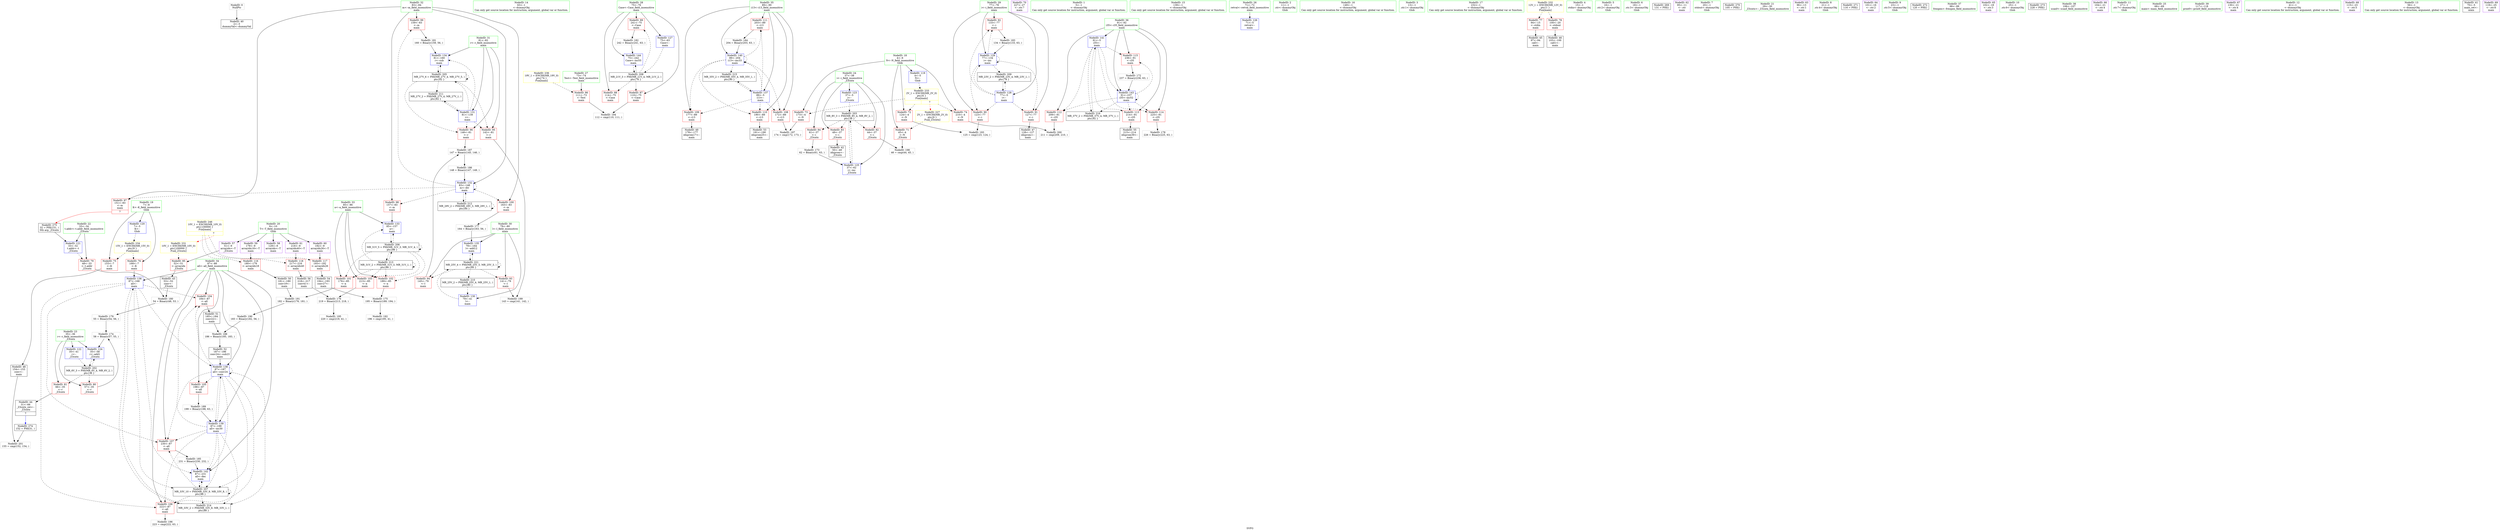 digraph "SVFG" {
	label="SVFG";

	Node0x561c11c6a860 [shape=record,color=grey,label="{NodeID: 0\nNullPtr}"];
	Node0x561c11c6a860 -> Node0x561c11c8b0f0[style=solid];
	Node0x561c11c94bf0 [shape=record,color=grey,label="{NodeID: 180\n54 = Binary(48, 53, )\n}"];
	Node0x561c11c94bf0 -> Node0x561c11c94a70[style=solid];
	Node0x561c11c8b870 [shape=record,color=red,label="{NodeID: 97\n151\<--83\n\<--m\nmain\n|{<s0>7}}"];
	Node0x561c11c8b870:s0 -> Node0x561c11cb57f0[style=solid,color=red];
	Node0x561c11c7d960 [shape=record,color=green,label="{NodeID: 14\n63\<--1\n\<--dummyObj\nCan only get source location for instruction, argument, global var or function.}"];
	Node0x561c11c8f280 [shape=record,color=grey,label="{NodeID: 194\n112 = cmp(110, 111, )\n}"];
	Node0x561c11c8c3d0 [shape=record,color=red,label="{NodeID: 111\n203\<--89\n\<--i13\nmain\n}"];
	Node0x561c11c8c3d0 -> Node0x561c11c951f0[style=solid];
	Node0x561c11c8a6d0 [shape=record,color=green,label="{NodeID: 28\n75\<--76\nCase\<--Case_field_insensitive\nmain\n}"];
	Node0x561c11c8a6d0 -> Node0x561c11c8e770[style=solid];
	Node0x561c11c8a6d0 -> Node0x561c11c8e840[style=solid];
	Node0x561c11c8a6d0 -> Node0x561c11c8e910[style=solid];
	Node0x561c11c8a6d0 -> Node0x561c11c91870[style=solid];
	Node0x561c11c8a6d0 -> Node0x561c11c92640[style=solid];
	Node0x561c11ca0370 [shape=record,color=black,label="{NodeID: 208\nMR_21V_3 = PHI(MR_21V_4, MR_21V_2, )\npts\{76 \}\n}"];
	Node0x561c11ca0370 -> Node0x561c11c8e770[style=dashed];
	Node0x561c11ca0370 -> Node0x561c11c8e840[style=dashed];
	Node0x561c11ca0370 -> Node0x561c11c8e910[style=dashed];
	Node0x561c11ca0370 -> Node0x561c11c92640[style=dashed];
	Node0x561c11c916d0 [shape=record,color=blue,label="{NodeID: 125\n37\<--62\ni\<--inc\n_Z3cntx\n}"];
	Node0x561c11c916d0 -> Node0x561c11c9ea70[style=dashed];
	Node0x561c11c8b2c0 [shape=record,color=black,label="{NodeID: 42\n50\<--49\nidxprom\<--\n_Z3cntx\n}"];
	Node0x561c11c92230 [shape=record,color=blue,label="{NodeID: 139\n87\<--199\nall\<--inc30\nmain\n}"];
	Node0x561c11c92230 -> Node0x561c11c8be20[style=dashed];
	Node0x561c11c92230 -> Node0x561c11c8bfc0[style=dashed];
	Node0x561c11c92230 -> Node0x561c11c8c090[style=dashed];
	Node0x561c11c92230 -> Node0x561c11c92160[style=dashed];
	Node0x561c11c92230 -> Node0x561c11c924a0[style=dashed];
	Node0x561c11c92230 -> Node0x561c11c9fe70[style=dashed];
	Node0x561c11c92230 -> Node0x561c11ca2170[style=dashed];
	Node0x561c11c8ce40 [shape=record,color=black,label="{NodeID: 56\n218\<--217\nconv41\<--\nmain\n}"];
	Node0x561c11c8ce40 -> Node0x561c11c945f0[style=solid];
	Node0x561c11ca78c0 [shape=record,color=yellow,style=double,label="{NodeID: 236\n19V_1 = ENCHI(MR_19V_0)\npts\{74 \}\nFun[main]}"];
	Node0x561c11ca78c0 -> Node0x561c11c8e6a0[style=dashed];
	Node0x561c11c8d9a0 [shape=record,color=purple,label="{NodeID: 70\n227\<--27\n\<--.str.7\nmain\n}"];
	Node0x561c11c8e500 [shape=record,color=red,label="{NodeID: 84\n61\<--37\n\<--i\n_Z3cntx\n}"];
	Node0x561c11c8e500 -> Node0x561c11c94170[style=solid];
	Node0x561c11c6a9b0 [shape=record,color=green,label="{NodeID: 1\n5\<--1\n\<--dummyObj\nCan only get source location for instruction, argument, global var or function.}"];
	Node0x561c11c94d70 [shape=record,color=grey,label="{NodeID: 181\n160 = Binary(159, 56, )\n}"];
	Node0x561c11c94d70 -> Node0x561c11c91e20[style=solid];
	Node0x561c11c8b940 [shape=record,color=red,label="{NodeID: 98\n157\<--83\n\<--m\nmain\n}"];
	Node0x561c11c8b940 -> Node0x561c11c91d50[style=solid];
	Node0x561c11c7c610 [shape=record,color=green,label="{NodeID: 15\n139\<--1\n\<--dummyObj\nCan only get source location for instruction, argument, global var or function.}"];
	Node0x561c11c8f400 [shape=record,color=grey,label="{NodeID: 195\n220 = cmp(219, 41, )\n}"];
	Node0x561c11c8c4a0 [shape=record,color=red,label="{NodeID: 112\n209\<--91\n\<--i35\nmain\n}"];
	Node0x561c11c8c4a0 -> Node0x561c11c8fb80[style=solid];
	Node0x561c11c8a7a0 [shape=record,color=green,label="{NodeID: 29\n77\<--78\ni\<--i_field_insensitive\nmain\n}"];
	Node0x561c11c8a7a0 -> Node0x561c11c8e9e0[style=solid];
	Node0x561c11c8a7a0 -> Node0x561c11c8eab0[style=solid];
	Node0x561c11c8a7a0 -> Node0x561c11c8eb80[style=solid];
	Node0x561c11c8a7a0 -> Node0x561c11c91940[style=solid];
	Node0x561c11c8a7a0 -> Node0x561c11c91a10[style=solid];
	Node0x561c11ca0870 [shape=record,color=black,label="{NodeID: 209\nMR_23V_2 = PHI(MR_23V_4, MR_23V_1, )\npts\{78 \}\n}"];
	Node0x561c11ca0870 -> Node0x561c11c91940[style=dashed];
	Node0x561c11c917a0 [shape=record,color=blue,label="{NodeID: 126\n71\<--5\nretval\<--\nmain\n}"];
	Node0x561c11c8b390 [shape=record,color=black,label="{NodeID: 43\n53\<--52\nconv\<--\n_Z3cntx\n}"];
	Node0x561c11c8b390 -> Node0x561c11c94bf0[style=solid];
	Node0x561c11c92300 [shape=record,color=blue,label="{NodeID: 140\n89\<--204\ni13\<--inc33\nmain\n}"];
	Node0x561c11c92300 -> Node0x561c11c8c160[style=dashed];
	Node0x561c11c92300 -> Node0x561c11c8c230[style=dashed];
	Node0x561c11c92300 -> Node0x561c11c8c300[style=dashed];
	Node0x561c11c92300 -> Node0x561c11c8c3d0[style=dashed];
	Node0x561c11c92300 -> Node0x561c11c92300[style=dashed];
	Node0x561c11c92300 -> Node0x561c11ca2670[style=dashed];
	Node0x561c11c8cf10 [shape=record,color=purple,label="{NodeID: 57\n51\<--9\narrayidx\<--T\n_Z3cntx\n}"];
	Node0x561c11c8cf10 -> Node0x561c11c8e5d0[style=solid];
	Node0x561c11c8da70 [shape=record,color=red,label="{NodeID: 71\n45\<--4\n\<--N\n_Z3cntx\n}"];
	Node0x561c11c8da70 -> Node0x561c11c8f880[style=solid];
	Node0x561c11c8e5d0 [shape=record,color=red,label="{NodeID: 85\n52\<--51\n\<--arrayidx\n_Z3cntx\n}"];
	Node0x561c11c8e5d0 -> Node0x561c11c8b390[style=solid];
	Node0x561c11c7dff0 [shape=record,color=green,label="{NodeID: 2\n11\<--1\n.str\<--dummyObj\nGlob }"];
	Node0x561c11c94ef0 [shape=record,color=grey,label="{NodeID: 182\n242 = Binary(241, 63, )\n}"];
	Node0x561c11c94ef0 -> Node0x561c11c92640[style=solid];
	Node0x561c11c8ba10 [shape=record,color=red,label="{NodeID: 99\n159\<--83\n\<--m\nmain\n}"];
	Node0x561c11c8ba10 -> Node0x561c11c94d70[style=solid];
	Node0x561c11c7c6e0 [shape=record,color=green,label="{NodeID: 16\n149\<--1\n\<--dummyObj\nCan only get source location for instruction, argument, global var or function.}"];
	Node0x561c11c8f580 [shape=record,color=grey,label="{NodeID: 196\n223 = cmp(222, 63, )\n}"];
	Node0x561c11c8c570 [shape=record,color=red,label="{NodeID: 113\n214\<--91\n\<--i35\nmain\n}"];
	Node0x561c11c8c570 -> Node0x561c11c8cd70[style=solid];
	Node0x561c11c8a870 [shape=record,color=green,label="{NodeID: 30\n79\<--80\nl\<--l_field_insensitive\nmain\n}"];
	Node0x561c11c8a870 -> Node0x561c11c8ec50[style=solid];
	Node0x561c11c8a870 -> Node0x561c11c8ed20[style=solid];
	Node0x561c11c8a870 -> Node0x561c11c91ae0[style=solid];
	Node0x561c11c8a870 -> Node0x561c11c91ef0[style=solid];
	Node0x561c11ca0d70 [shape=record,color=black,label="{NodeID: 210\nMR_25V_2 = PHI(MR_25V_4, MR_25V_1, )\npts\{80 \}\n}"];
	Node0x561c11ca0d70 -> Node0x561c11c91ae0[style=dashed];
	Node0x561c11c91870 [shape=record,color=blue,label="{NodeID: 127\n75\<--63\nCase\<--\nmain\n}"];
	Node0x561c11c91870 -> Node0x561c11ca0370[style=dashed];
	Node0x561c11c8b460 [shape=record,color=black,label="{NodeID: 44\n31\<--66\n_Z3cntx_ret\<--\n_Z3cntx\n|{<s0>7}}"];
	Node0x561c11c8b460:s0 -> Node0x561c11cb5600[style=solid,color=blue];
	Node0x561c11c923d0 [shape=record,color=blue,label="{NodeID: 141\n91\<--5\ni35\<--\nmain\n}"];
	Node0x561c11c923d0 -> Node0x561c11c8c4a0[style=dashed];
	Node0x561c11c923d0 -> Node0x561c11c8c570[style=dashed];
	Node0x561c11c923d0 -> Node0x561c11c8c640[style=dashed];
	Node0x561c11c923d0 -> Node0x561c11c8c710[style=dashed];
	Node0x561c11c923d0 -> Node0x561c11c92570[style=dashed];
	Node0x561c11c923d0 -> Node0x561c11ca2b70[style=dashed];
	Node0x561c11c8cfe0 [shape=record,color=purple,label="{NodeID: 58\n129\<--9\narrayidx\<--T\nmain\n}"];
	Node0x561c11c8db40 [shape=record,color=red,label="{NodeID: 72\n124\<--4\n\<--N\nmain\n}"];
	Node0x561c11c8db40 -> Node0x561c11c8f100[style=solid];
	Node0x561c11c8e6a0 [shape=record,color=red,label="{NodeID: 86\n111\<--73\n\<--Test\nmain\n}"];
	Node0x561c11c8e6a0 -> Node0x561c11c8f280[style=solid];
	Node0x561c11c7ede0 [shape=record,color=green,label="{NodeID: 3\n13\<--1\n.str.1\<--dummyObj\nGlob }"];
	Node0x561c11c95070 [shape=record,color=grey,label="{NodeID: 183\n134 = Binary(133, 63, )\n}"];
	Node0x561c11c95070 -> Node0x561c11c91a10[style=solid];
	Node0x561c11c8bae0 [shape=record,color=red,label="{NodeID: 100\n163\<--83\n\<--m\nmain\n}"];
	Node0x561c11c8bae0 -> Node0x561c11c94770[style=solid];
	Node0x561c11c7c7e0 [shape=record,color=green,label="{NodeID: 17\n232\<--1\n\<--dummyObj\nCan only get source location for instruction, argument, global var or function.}"];
	Node0x561c11c8f700 [shape=record,color=grey,label="{NodeID: 197\n174 = cmp(172, 173, )\n}"];
	Node0x561c11c8c640 [shape=record,color=red,label="{NodeID: 114\n225\<--91\n\<--i35\nmain\n}"];
	Node0x561c11c8c640 -> Node0x561c11c948f0[style=solid];
	Node0x561c11c8a940 [shape=record,color=green,label="{NodeID: 31\n81\<--82\nr\<--r_field_insensitive\nmain\n}"];
	Node0x561c11c8a940 -> Node0x561c11c8edf0[style=solid];
	Node0x561c11c8a940 -> Node0x561c11c8b7a0[style=solid];
	Node0x561c11c8a940 -> Node0x561c11c91bb0[style=solid];
	Node0x561c11c8a940 -> Node0x561c11c91e20[style=solid];
	Node0x561c11ca1270 [shape=record,color=black,label="{NodeID: 211\nMR_27V_2 = PHI(MR_27V_4, MR_27V_1, )\npts\{82 \}\n}"];
	Node0x561c11ca1270 -> Node0x561c11c91bb0[style=dashed];
	Node0x561c11c91940 [shape=record,color=blue,label="{NodeID: 128\n77\<--5\ni\<--\nmain\n}"];
	Node0x561c11c91940 -> Node0x561c11c8e9e0[style=dashed];
	Node0x561c11c91940 -> Node0x561c11c8eab0[style=dashed];
	Node0x561c11c91940 -> Node0x561c11c8eb80[style=dashed];
	Node0x561c11c91940 -> Node0x561c11c91a10[style=dashed];
	Node0x561c11c91940 -> Node0x561c11ca0870[style=dashed];
	Node0x561c11c8b530 [shape=record,color=black,label="{NodeID: 45\n97\<--94\ncall\<--\nmain\n}"];
	Node0x561c11c924a0 [shape=record,color=blue,label="{NodeID: 142\n87\<--231\nall\<--dec\nmain\n}"];
	Node0x561c11c924a0 -> Node0x561c11c9fe70[style=dashed];
	Node0x561c11c8d0b0 [shape=record,color=purple,label="{NodeID: 59\n179\<--9\narrayidx18\<--T\nmain\n}"];
	Node0x561c11c8d0b0 -> Node0x561c11c90f20[style=solid];
	Node0x561c11c8dc10 [shape=record,color=red,label="{NodeID: 73\n173\<--4\n\<--N\nmain\n}"];
	Node0x561c11c8dc10 -> Node0x561c11c8f700[style=solid];
	Node0x561c11c8e770 [shape=record,color=red,label="{NodeID: 87\n110\<--75\n\<--Case\nmain\n}"];
	Node0x561c11c8e770 -> Node0x561c11c8f280[style=solid];
	Node0x561c11c89db0 [shape=record,color=green,label="{NodeID: 4\n15\<--1\nstdin\<--dummyObj\nGlob }"];
	Node0x561c11c951f0 [shape=record,color=grey,label="{NodeID: 184\n204 = Binary(203, 63, )\n}"];
	Node0x561c11c951f0 -> Node0x561c11c92300[style=solid];
	Node0x561c11c8bbb0 [shape=record,color=red,label="{NodeID: 101\n176\<--85\n\<--a\nmain\n}"];
	Node0x561c11c8bbb0 -> Node0x561c11c95c70[style=solid];
	Node0x561c11c7e0e0 [shape=record,color=green,label="{NodeID: 18\n4\<--6\nN\<--N_field_insensitive\nGlob }"];
	Node0x561c11c7e0e0 -> Node0x561c11c8da70[style=solid];
	Node0x561c11c7e0e0 -> Node0x561c11c8db40[style=solid];
	Node0x561c11c7e0e0 -> Node0x561c11c8dc10[style=solid];
	Node0x561c11c7e0e0 -> Node0x561c11c8dce0[style=solid];
	Node0x561c11c7e0e0 -> Node0x561c11c91190[style=solid];
	Node0x561c11c8f880 [shape=record,color=grey,label="{NodeID: 198\n46 = cmp(44, 45, )\n}"];
	Node0x561c11c8c710 [shape=record,color=red,label="{NodeID: 115\n236\<--91\n\<--i35\nmain\n}"];
	Node0x561c11c8c710 -> Node0x561c11c93ff0[style=solid];
	Node0x561c11c8aa10 [shape=record,color=green,label="{NodeID: 32\n83\<--84\nm\<--m_field_insensitive\nmain\n}"];
	Node0x561c11c8aa10 -> Node0x561c11c8b870[style=solid];
	Node0x561c11c8aa10 -> Node0x561c11c8b940[style=solid];
	Node0x561c11c8aa10 -> Node0x561c11c8ba10[style=solid];
	Node0x561c11c8aa10 -> Node0x561c11c8bae0[style=solid];
	Node0x561c11c8aa10 -> Node0x561c11c91c80[style=solid];
	Node0x561c11ca1770 [shape=record,color=black,label="{NodeID: 212\nMR_29V_2 = PHI(MR_29V_3, MR_29V_1, )\npts\{84 \}\n}"];
	Node0x561c11ca1770 -> Node0x561c11c91c80[style=dashed];
	Node0x561c11ca1770 -> Node0x561c11ca1770[style=dashed];
	Node0x561c11c91a10 [shape=record,color=blue,label="{NodeID: 129\n77\<--134\ni\<--inc\nmain\n}"];
	Node0x561c11c91a10 -> Node0x561c11c8e9e0[style=dashed];
	Node0x561c11c91a10 -> Node0x561c11c8eab0[style=dashed];
	Node0x561c11c91a10 -> Node0x561c11c8eb80[style=dashed];
	Node0x561c11c91a10 -> Node0x561c11c91a10[style=dashed];
	Node0x561c11c91a10 -> Node0x561c11ca0870[style=dashed];
	Node0x561c11c8b600 [shape=record,color=black,label="{NodeID: 46\n103\<--100\ncall1\<--\nmain\n}"];
	Node0x561c11c92570 [shape=record,color=blue,label="{NodeID: 143\n91\<--237\ni35\<--inc52\nmain\n}"];
	Node0x561c11c92570 -> Node0x561c11c8c4a0[style=dashed];
	Node0x561c11c92570 -> Node0x561c11c8c570[style=dashed];
	Node0x561c11c92570 -> Node0x561c11c8c640[style=dashed];
	Node0x561c11c92570 -> Node0x561c11c8c710[style=dashed];
	Node0x561c11c92570 -> Node0x561c11c92570[style=dashed];
	Node0x561c11c92570 -> Node0x561c11ca2b70[style=dashed];
	Node0x561c11c8d180 [shape=record,color=purple,label="{NodeID: 60\n192\<--9\narrayidx26\<--T\nmain\n}"];
	Node0x561c11c8d180 -> Node0x561c11c90ff0[style=solid];
	Node0x561c11c8dce0 [shape=record,color=red,label="{NodeID: 74\n210\<--4\n\<--N\nmain\n}"];
	Node0x561c11c8dce0 -> Node0x561c11c8fb80[style=solid];
	Node0x561c11c8e840 [shape=record,color=red,label="{NodeID: 88\n114\<--75\n\<--Case\nmain\n}"];
	Node0x561c11c89e40 [shape=record,color=green,label="{NodeID: 5\n16\<--1\n.str.2\<--dummyObj\nGlob }"];
	Node0x561c11c95370 [shape=record,color=grey,label="{NodeID: 185\n231 = Binary(230, 232, )\n}"];
	Node0x561c11c95370 -> Node0x561c11c924a0[style=solid];
	Node0x561c11c8bc80 [shape=record,color=red,label="{NodeID: 102\n189\<--85\n\<--a\nmain\n}"];
	Node0x561c11c8bc80 -> Node0x561c11c94470[style=solid];
	Node0x561c11c7e1b0 [shape=record,color=green,label="{NodeID: 19\n7\<--8\nK\<--K_field_insensitive\nGlob }"];
	Node0x561c11c7e1b0 -> Node0x561c11c8ddb0[style=solid];
	Node0x561c11c7e1b0 -> Node0x561c11c8de80[style=solid];
	Node0x561c11c7e1b0 -> Node0x561c11c91290[style=solid];
	Node0x561c11c8fa00 [shape=record,color=grey,label="{NodeID: 199\n143 = cmp(141, 142, )\n}"];
	Node0x561c11c90f20 [shape=record,color=red,label="{NodeID: 116\n180\<--179\n\<--arrayidx18\nmain\n}"];
	Node0x561c11c90f20 -> Node0x561c11c8c960[style=solid];
	Node0x561c11c8aae0 [shape=record,color=green,label="{NodeID: 33\n85\<--86\na\<--a_field_insensitive\nmain\n}"];
	Node0x561c11c8aae0 -> Node0x561c11c8bbb0[style=solid];
	Node0x561c11c8aae0 -> Node0x561c11c8bc80[style=solid];
	Node0x561c11c8aae0 -> Node0x561c11c8bd50[style=solid];
	Node0x561c11c8aae0 -> Node0x561c11c91d50[style=solid];
	Node0x561c11ca1c70 [shape=record,color=black,label="{NodeID: 213\nMR_31V_2 = PHI(MR_31V_3, MR_31V_1, )\npts\{86 \}\n}"];
	Node0x561c11ca1c70 -> Node0x561c11c8bbb0[style=dashed];
	Node0x561c11ca1c70 -> Node0x561c11c8bc80[style=dashed];
	Node0x561c11ca1c70 -> Node0x561c11c8bd50[style=dashed];
	Node0x561c11ca1c70 -> Node0x561c11c91d50[style=dashed];
	Node0x561c11ca1c70 -> Node0x561c11c9f970[style=dashed];
	Node0x561c11ca1c70 -> Node0x561c11ca1c70[style=dashed];
	Node0x561c11c91ae0 [shape=record,color=blue,label="{NodeID: 130\n79\<--41\nl\<--\nmain\n}"];
	Node0x561c11c91ae0 -> Node0x561c11ca4470[style=dashed];
	Node0x561c11c8b6d0 [shape=record,color=black,label="{NodeID: 47\n128\<--127\nidxprom\<--\nmain\n}"];
	Node0x561c11ca6670 [shape=record,color=yellow,style=double,label="{NodeID: 227\n2V_1 = ENCHI(MR_2V_0)\npts\{6 \}\nFun[_Z3cntx]}"];
	Node0x561c11ca6670 -> Node0x561c11c8da70[style=dashed];
	Node0x561c11c92640 [shape=record,color=blue,label="{NodeID: 144\n75\<--242\nCase\<--inc55\nmain\n}"];
	Node0x561c11c92640 -> Node0x561c11ca0370[style=dashed];
	Node0x561c11c8d250 [shape=record,color=purple,label="{NodeID: 61\n216\<--9\narrayidx40\<--T\nmain\n}"];
	Node0x561c11c8d250 -> Node0x561c11c910c0[style=solid];
	Node0x561c11c8ddb0 [shape=record,color=red,label="{NodeID: 75\n153\<--7\n\<--K\nmain\n}"];
	Node0x561c11c8ddb0 -> Node0x561c11c8c7c0[style=solid];
	Node0x561c11c93ff0 [shape=record,color=grey,label="{NodeID: 172\n237 = Binary(236, 63, )\n}"];
	Node0x561c11c93ff0 -> Node0x561c11c92570[style=solid];
	Node0x561c11c8e910 [shape=record,color=red,label="{NodeID: 89\n241\<--75\n\<--Case\nmain\n}"];
	Node0x561c11c8e910 -> Node0x561c11c94ef0[style=solid];
	Node0x561c11c6a660 [shape=record,color=green,label="{NodeID: 6\n18\<--1\n.str.3\<--dummyObj\nGlob }"];
	Node0x561c11a4a1b0 [shape=record,color=black,label="{NodeID: 269\n131 = PHI()\n}"];
	Node0x561c11c954f0 [shape=record,color=grey,label="{NodeID: 186\n148 = Binary(147, 149, )\n}"];
	Node0x561c11c954f0 -> Node0x561c11c91c80[style=solid];
	Node0x561c11c8bd50 [shape=record,color=red,label="{NodeID: 103\n213\<--85\n\<--a\nmain\n}"];
	Node0x561c11c8bd50 -> Node0x561c11c945f0[style=solid];
	Node0x561c11c7e2b0 [shape=record,color=green,label="{NodeID: 20\n9\<--10\nT\<--T_field_insensitive\nGlob }"];
	Node0x561c11c7e2b0 -> Node0x561c11c8cf10[style=solid];
	Node0x561c11c7e2b0 -> Node0x561c11c8cfe0[style=solid];
	Node0x561c11c7e2b0 -> Node0x561c11c8d0b0[style=solid];
	Node0x561c11c7e2b0 -> Node0x561c11c8d180[style=solid];
	Node0x561c11c7e2b0 -> Node0x561c11c8d250[style=solid];
	Node0x561c11c8fb80 [shape=record,color=grey,label="{NodeID: 200\n211 = cmp(209, 210, )\n}"];
	Node0x561c11c90ff0 [shape=record,color=red,label="{NodeID: 117\n193\<--192\n\<--arrayidx26\nmain\n}"];
	Node0x561c11c90ff0 -> Node0x561c11c8cca0[style=solid];
	Node0x561c11c8abb0 [shape=record,color=green,label="{NodeID: 34\n87\<--88\nall\<--all_field_insensitive\nmain\n}"];
	Node0x561c11c8abb0 -> Node0x561c11c8be20[style=solid];
	Node0x561c11c8abb0 -> Node0x561c11c8bef0[style=solid];
	Node0x561c11c8abb0 -> Node0x561c11c8bfc0[style=solid];
	Node0x561c11c8abb0 -> Node0x561c11c8c090[style=solid];
	Node0x561c11c8abb0 -> Node0x561c11c91fc0[style=solid];
	Node0x561c11c8abb0 -> Node0x561c11c92160[style=solid];
	Node0x561c11c8abb0 -> Node0x561c11c92230[style=solid];
	Node0x561c11c8abb0 -> Node0x561c11c924a0[style=solid];
	Node0x561c11ca2170 [shape=record,color=black,label="{NodeID: 214\nMR_33V_2 = PHI(MR_33V_8, MR_33V_1, )\npts\{88 \}\n}"];
	Node0x561c11ca2170 -> Node0x561c11c91fc0[style=dashed];
	Node0x561c11c91bb0 [shape=record,color=blue,label="{NodeID: 131\n81\<--139\nr\<--\nmain\n}"];
	Node0x561c11c91bb0 -> Node0x561c11c8edf0[style=dashed];
	Node0x561c11c91bb0 -> Node0x561c11c8b7a0[style=dashed];
	Node0x561c11c91bb0 -> Node0x561c11c91e20[style=dashed];
	Node0x561c11c91bb0 -> Node0x561c11c9f470[style=dashed];
	Node0x561c11c91bb0 -> Node0x561c11ca1270[style=dashed];
	Node0x561c11c8c7c0 [shape=record,color=black,label="{NodeID: 48\n154\<--153\nconv\<--\nmain\n}"];
	Node0x561c11c8c7c0 -> Node0x561c11c8fd00[style=solid];
	Node0x561c11c8d320 [shape=record,color=purple,label="{NodeID: 62\n95\<--11\n\<--.str\nmain\n}"];
	Node0x561c11c8de80 [shape=record,color=red,label="{NodeID: 76\n168\<--7\n\<--K\nmain\n}"];
	Node0x561c11c8de80 -> Node0x561c11c91fc0[style=solid];
	Node0x561c11c94170 [shape=record,color=grey,label="{NodeID: 173\n62 = Binary(61, 63, )\n}"];
	Node0x561c11c94170 -> Node0x561c11c916d0[style=solid];
	Node0x561c11c8e9e0 [shape=record,color=red,label="{NodeID: 90\n123\<--77\n\<--i\nmain\n}"];
	Node0x561c11c8e9e0 -> Node0x561c11c8f100[style=solid];
	Node0x561c11c6a6f0 [shape=record,color=green,label="{NodeID: 7\n20\<--1\nstdout\<--dummyObj\nGlob }"];
	Node0x561c11cb5200 [shape=record,color=black,label="{NodeID: 270\n105 = PHI()\n}"];
	Node0x561c11c95670 [shape=record,color=grey,label="{NodeID: 187\n147 = Binary(145, 146, )\n}"];
	Node0x561c11c95670 -> Node0x561c11c954f0[style=solid];
	Node0x561c11c8be20 [shape=record,color=red,label="{NodeID: 104\n184\<--87\n\<--all\nmain\n}"];
	Node0x561c11c8be20 -> Node0x561c11c8ca30[style=solid];
	Node0x561c11c7e3b0 [shape=record,color=green,label="{NodeID: 21\n29\<--30\n_Z3cntx\<--_Z3cntx_field_insensitive\n}"];
	Node0x561c11c8fd00 [shape=record,color=grey,label="{NodeID: 201\n155 = cmp(152, 154, )\n}"];
	Node0x561c11c910c0 [shape=record,color=red,label="{NodeID: 118\n217\<--216\n\<--arrayidx40\nmain\n}"];
	Node0x561c11c910c0 -> Node0x561c11c8ce40[style=solid];
	Node0x561c11c8ac80 [shape=record,color=green,label="{NodeID: 35\n89\<--90\ni13\<--i13_field_insensitive\nmain\n}"];
	Node0x561c11c8ac80 -> Node0x561c11c8c160[style=solid];
	Node0x561c11c8ac80 -> Node0x561c11c8c230[style=solid];
	Node0x561c11c8ac80 -> Node0x561c11c8c300[style=solid];
	Node0x561c11c8ac80 -> Node0x561c11c8c3d0[style=solid];
	Node0x561c11c8ac80 -> Node0x561c11c92090[style=solid];
	Node0x561c11c8ac80 -> Node0x561c11c92300[style=solid];
	Node0x561c11ca2670 [shape=record,color=black,label="{NodeID: 215\nMR_35V_2 = PHI(MR_35V_4, MR_35V_1, )\npts\{90 \}\n}"];
	Node0x561c11ca2670 -> Node0x561c11c92090[style=dashed];
	Node0x561c11c91c80 [shape=record,color=blue,label="{NodeID: 132\n83\<--148\nm\<--div\nmain\n}"];
	Node0x561c11c91c80 -> Node0x561c11c8b870[style=dashed];
	Node0x561c11c91c80 -> Node0x561c11c8b940[style=dashed];
	Node0x561c11c91c80 -> Node0x561c11c8ba10[style=dashed];
	Node0x561c11c91c80 -> Node0x561c11c8bae0[style=dashed];
	Node0x561c11c91c80 -> Node0x561c11c91c80[style=dashed];
	Node0x561c11c91c80 -> Node0x561c11ca1770[style=dashed];
	Node0x561c11c8c890 [shape=record,color=black,label="{NodeID: 49\n178\<--177\nidxprom17\<--\nmain\n}"];
	Node0x561c11c8d3f0 [shape=record,color=purple,label="{NodeID: 63\n96\<--13\n\<--.str.1\nmain\n}"];
	Node0x561c11c8df50 [shape=record,color=red,label="{NodeID: 77\n94\<--15\n\<--stdin\nmain\n}"];
	Node0x561c11c8df50 -> Node0x561c11c8b530[style=solid];
	Node0x561c11c942f0 [shape=record,color=grey,label="{NodeID: 174\n58 = Binary(57, 55, )\n}"];
	Node0x561c11c942f0 -> Node0x561c11c91600[style=solid];
	Node0x561c11c8eab0 [shape=record,color=red,label="{NodeID: 91\n127\<--77\n\<--i\nmain\n}"];
	Node0x561c11c8eab0 -> Node0x561c11c8b6d0[style=solid];
	Node0x561c11c6a780 [shape=record,color=green,label="{NodeID: 8\n21\<--1\n.str.4\<--dummyObj\nGlob }"];
	Node0x561c11cb5300 [shape=record,color=black,label="{NodeID: 271\n116 = PHI()\n}"];
	Node0x561c11c957f0 [shape=record,color=grey,label="{NodeID: 188\n186 = Binary(185, 183, )\n}"];
	Node0x561c11c957f0 -> Node0x561c11c8cb00[style=solid];
	Node0x561c11c8bef0 [shape=record,color=red,label="{NodeID: 105\n198\<--87\n\<--all\nmain\n}"];
	Node0x561c11c8bef0 -> Node0x561c11c95970[style=solid];
	Node0x561c11c7e4b0 [shape=record,color=green,label="{NodeID: 22\n33\<--34\nt.addr\<--t.addr_field_insensitive\n_Z3cntx\n}"];
	Node0x561c11c7e4b0 -> Node0x561c11c8e0f0[style=solid];
	Node0x561c11c7e4b0 -> Node0x561c11c91390[style=solid];
	Node0x561c11c9e570 [shape=record,color=black,label="{NodeID: 202\nMR_6V_3 = PHI(MR_6V_4, MR_6V_2, )\npts\{36 \}\n}"];
	Node0x561c11c9e570 -> Node0x561c11c8e1c0[style=dashed];
	Node0x561c11c9e570 -> Node0x561c11c8e290[style=dashed];
	Node0x561c11c9e570 -> Node0x561c11c91600[style=dashed];
	Node0x561c11c91190 [shape=record,color=blue,label="{NodeID: 119\n4\<--5\nN\<--\nGlob }"];
	Node0x561c11c91190 -> Node0x561c11ca7620[style=dashed];
	Node0x561c11c8ad50 [shape=record,color=green,label="{NodeID: 36\n91\<--92\ni35\<--i35_field_insensitive\nmain\n}"];
	Node0x561c11c8ad50 -> Node0x561c11c8c4a0[style=solid];
	Node0x561c11c8ad50 -> Node0x561c11c8c570[style=solid];
	Node0x561c11c8ad50 -> Node0x561c11c8c640[style=solid];
	Node0x561c11c8ad50 -> Node0x561c11c8c710[style=solid];
	Node0x561c11c8ad50 -> Node0x561c11c923d0[style=solid];
	Node0x561c11c8ad50 -> Node0x561c11c92570[style=solid];
	Node0x561c11ca2b70 [shape=record,color=black,label="{NodeID: 216\nMR_37V_2 = PHI(MR_37V_4, MR_37V_1, )\npts\{92 \}\n}"];
	Node0x561c11ca2b70 -> Node0x561c11c923d0[style=dashed];
	Node0x561c11c91d50 [shape=record,color=blue,label="{NodeID: 133\n85\<--157\na\<--\nmain\n}"];
	Node0x561c11c91d50 -> Node0x561c11c9f970[style=dashed];
	Node0x561c11c8c960 [shape=record,color=black,label="{NodeID: 50\n181\<--180\nconv19\<--\nmain\n}"];
	Node0x561c11c8c960 -> Node0x561c11c95c70[style=solid];
	Node0x561c11c8d4c0 [shape=record,color=purple,label="{NodeID: 64\n101\<--16\n\<--.str.2\nmain\n}"];
	Node0x561c11c8e020 [shape=record,color=red,label="{NodeID: 78\n100\<--20\n\<--stdout\nmain\n}"];
	Node0x561c11c8e020 -> Node0x561c11c8b600[style=solid];
	Node0x561c11c94470 [shape=record,color=grey,label="{NodeID: 175\n195 = Binary(189, 194, )\n}"];
	Node0x561c11c94470 -> Node0x561c11c8ef80[style=solid];
	Node0x561c11c8eb80 [shape=record,color=red,label="{NodeID: 92\n133\<--77\n\<--i\nmain\n}"];
	Node0x561c11c8eb80 -> Node0x561c11c95070[style=solid];
	Node0x561c11c8a0f0 [shape=record,color=green,label="{NodeID: 9\n23\<--1\n.str.5\<--dummyObj\nGlob }"];
	Node0x561c11cb5400 [shape=record,color=black,label="{NodeID: 272\n120 = PHI()\n}"];
	Node0x561c11c95970 [shape=record,color=grey,label="{NodeID: 189\n199 = Binary(198, 63, )\n}"];
	Node0x561c11c95970 -> Node0x561c11c92230[style=solid];
	Node0x561c11c8bfc0 [shape=record,color=red,label="{NodeID: 106\n222\<--87\n\<--all\nmain\n}"];
	Node0x561c11c8bfc0 -> Node0x561c11c8f580[style=solid];
	Node0x561c11c7e580 [shape=record,color=green,label="{NodeID: 23\n35\<--36\nr\<--r_field_insensitive\n_Z3cntx\n}"];
	Node0x561c11c7e580 -> Node0x561c11c8e1c0[style=solid];
	Node0x561c11c7e580 -> Node0x561c11c8e290[style=solid];
	Node0x561c11c7e580 -> Node0x561c11c91460[style=solid];
	Node0x561c11c7e580 -> Node0x561c11c91600[style=solid];
	Node0x561c11c9ea70 [shape=record,color=black,label="{NodeID: 203\nMR_8V_3 = PHI(MR_8V_4, MR_8V_2, )\npts\{38 \}\n}"];
	Node0x561c11c9ea70 -> Node0x561c11c8e360[style=dashed];
	Node0x561c11c9ea70 -> Node0x561c11c8e430[style=dashed];
	Node0x561c11c9ea70 -> Node0x561c11c8e500[style=dashed];
	Node0x561c11c9ea70 -> Node0x561c11c916d0[style=dashed];
	Node0x561c11c91290 [shape=record,color=blue,label="{NodeID: 120\n7\<--5\nK\<--\nGlob }"];
	Node0x561c11c91290 -> Node0x561c11ca7700[style=dashed];
	Node0x561c11c8ae20 [shape=record,color=green,label="{NodeID: 37\n98\<--99\nfreopen\<--freopen_field_insensitive\n}"];
	Node0x561c11c91e20 [shape=record,color=blue,label="{NodeID: 134\n81\<--160\nr\<--sub\nmain\n}"];
	Node0x561c11c91e20 -> Node0x561c11c9f470[style=dashed];
	Node0x561c11c8ca30 [shape=record,color=black,label="{NodeID: 51\n185\<--184\nconv22\<--\nmain\n}"];
	Node0x561c11c8ca30 -> Node0x561c11c957f0[style=solid];
	Node0x561c11ca7430 [shape=record,color=yellow,style=double,label="{NodeID: 231\n10V_1 = ENCHI(MR_10V_0)\npts\{100000 \}\nFun[_Z3cntx]}"];
	Node0x561c11ca7430 -> Node0x561c11c8e5d0[style=dashed];
	Node0x561c11c8d590 [shape=record,color=purple,label="{NodeID: 65\n102\<--18\n\<--.str.3\nmain\n}"];
	Node0x561c11c8e0f0 [shape=record,color=red,label="{NodeID: 79\n48\<--33\n\<--t.addr\n_Z3cntx\n}"];
	Node0x561c11c8e0f0 -> Node0x561c11c94bf0[style=solid];
	Node0x561c11c945f0 [shape=record,color=grey,label="{NodeID: 176\n219 = Binary(213, 218, )\n}"];
	Node0x561c11c945f0 -> Node0x561c11c8f400[style=solid];
	Node0x561c11c8ec50 [shape=record,color=red,label="{NodeID: 93\n141\<--79\n\<--l\nmain\n}"];
	Node0x561c11c8ec50 -> Node0x561c11c8fa00[style=solid];
	Node0x561c11c8a1c0 [shape=record,color=green,label="{NodeID: 10\n25\<--1\n.str.6\<--dummyObj\nGlob }"];
	Node0x561c11cb5500 [shape=record,color=black,label="{NodeID: 273\n228 = PHI()\n}"];
	Node0x561c11c95af0 [shape=record,color=grey,label="{NodeID: 190\n183 = Binary(182, 56, )\n}"];
	Node0x561c11c95af0 -> Node0x561c11c957f0[style=solid];
	Node0x561c11c8c090 [shape=record,color=red,label="{NodeID: 107\n230\<--87\n\<--all\nmain\n}"];
	Node0x561c11c8c090 -> Node0x561c11c95370[style=solid];
	Node0x561c11c7e650 [shape=record,color=green,label="{NodeID: 24\n37\<--38\ni\<--i_field_insensitive\n_Z3cntx\n}"];
	Node0x561c11c7e650 -> Node0x561c11c8e360[style=solid];
	Node0x561c11c7e650 -> Node0x561c11c8e430[style=solid];
	Node0x561c11c7e650 -> Node0x561c11c8e500[style=solid];
	Node0x561c11c7e650 -> Node0x561c11c91530[style=solid];
	Node0x561c11c7e650 -> Node0x561c11c916d0[style=solid];
	Node0x561c11c91390 [shape=record,color=blue,label="{NodeID: 121\n33\<--32\nt.addr\<--t\n_Z3cntx\n}"];
	Node0x561c11c91390 -> Node0x561c11c8e0f0[style=dashed];
	Node0x561c11c8aef0 [shape=record,color=green,label="{NodeID: 38\n106\<--107\nscanf\<--scanf_field_insensitive\n}"];
	Node0x561c11c91ef0 [shape=record,color=blue,label="{NodeID: 135\n79\<--164\nl\<--add12\nmain\n}"];
	Node0x561c11c91ef0 -> Node0x561c11ca4470[style=dashed];
	Node0x561c11c8cb00 [shape=record,color=black,label="{NodeID: 52\n187\<--186\nconv24\<--sub23\nmain\n}"];
	Node0x561c11c8cb00 -> Node0x561c11c92160[style=solid];
	Node0x561c11ca7510 [shape=record,color=yellow,style=double,label="{NodeID: 232\n12V_1 = ENCHI(MR_12V_0)\npts\{1 \}\nFun[main]}"];
	Node0x561c11ca7510 -> Node0x561c11c8df50[style=dashed];
	Node0x561c11ca7510 -> Node0x561c11c8e020[style=dashed];
	Node0x561c11c8d660 [shape=record,color=purple,label="{NodeID: 66\n104\<--21\n\<--.str.4\nmain\n}"];
	Node0x561c11ca8180 [shape=record,color=yellow,style=double,label="{NodeID: 246\n10V_1 = ENCHI(MR_10V_0)\npts\{100000 \}\nFun[main]|{|<s3>7}}"];
	Node0x561c11ca8180 -> Node0x561c11c90f20[style=dashed];
	Node0x561c11ca8180 -> Node0x561c11c90ff0[style=dashed];
	Node0x561c11ca8180 -> Node0x561c11c910c0[style=dashed];
	Node0x561c11ca8180:s3 -> Node0x561c11ca7430[style=dashed,color=red];
	Node0x561c11c8e1c0 [shape=record,color=red,label="{NodeID: 80\n57\<--35\n\<--r\n_Z3cntx\n}"];
	Node0x561c11c8e1c0 -> Node0x561c11c942f0[style=solid];
	Node0x561c11c94770 [shape=record,color=grey,label="{NodeID: 177\n164 = Binary(163, 56, )\n}"];
	Node0x561c11c94770 -> Node0x561c11c91ef0[style=solid];
	Node0x561c11c8ed20 [shape=record,color=red,label="{NodeID: 94\n145\<--79\n\<--l\nmain\n}"];
	Node0x561c11c8ed20 -> Node0x561c11c95670[style=solid];
	Node0x561c11c8a290 [shape=record,color=green,label="{NodeID: 11\n27\<--1\n.str.7\<--dummyObj\nGlob }"];
	Node0x561c11cb5600 [shape=record,color=black,label="{NodeID: 274\n152 = PHI(31, )\n}"];
	Node0x561c11cb5600 -> Node0x561c11c8fd00[style=solid];
	Node0x561c11c95c70 [shape=record,color=grey,label="{NodeID: 191\n182 = Binary(176, 181, )\n}"];
	Node0x561c11c95c70 -> Node0x561c11c95af0[style=solid];
	Node0x561c11c8c160 [shape=record,color=red,label="{NodeID: 108\n172\<--89\n\<--i13\nmain\n}"];
	Node0x561c11c8c160 -> Node0x561c11c8f700[style=solid];
	Node0x561c11c7e720 [shape=record,color=green,label="{NodeID: 25\n68\<--69\nmain\<--main_field_insensitive\n}"];
	Node0x561c11c9f470 [shape=record,color=black,label="{NodeID: 205\nMR_27V_6 = PHI(MR_27V_4, MR_27V_5, )\npts\{82 \}\n}"];
	Node0x561c11c9f470 -> Node0x561c11c8edf0[style=dashed];
	Node0x561c11c9f470 -> Node0x561c11c8b7a0[style=dashed];
	Node0x561c11c9f470 -> Node0x561c11c91e20[style=dashed];
	Node0x561c11c9f470 -> Node0x561c11c9f470[style=dashed];
	Node0x561c11c9f470 -> Node0x561c11ca1270[style=dashed];
	Node0x561c11c91460 [shape=record,color=blue,label="{NodeID: 122\n35\<--41\nr\<--\n_Z3cntx\n}"];
	Node0x561c11c91460 -> Node0x561c11c9e570[style=dashed];
	Node0x561c11c8aff0 [shape=record,color=green,label="{NodeID: 39\n117\<--118\nprintf\<--printf_field_insensitive\n}"];
	Node0x561c11c91fc0 [shape=record,color=blue,label="{NodeID: 136\n87\<--168\nall\<--\nmain\n}"];
	Node0x561c11c91fc0 -> Node0x561c11c8be20[style=dashed];
	Node0x561c11c91fc0 -> Node0x561c11c8bfc0[style=dashed];
	Node0x561c11c91fc0 -> Node0x561c11c8c090[style=dashed];
	Node0x561c11c91fc0 -> Node0x561c11c92160[style=dashed];
	Node0x561c11c91fc0 -> Node0x561c11c924a0[style=dashed];
	Node0x561c11c91fc0 -> Node0x561c11c9fe70[style=dashed];
	Node0x561c11c91fc0 -> Node0x561c11ca2170[style=dashed];
	Node0x561c11c8cbd0 [shape=record,color=black,label="{NodeID: 53\n191\<--190\nidxprom25\<--\nmain\n}"];
	Node0x561c11ca7620 [shape=record,color=yellow,style=double,label="{NodeID: 233\n2V_1 = ENCHI(MR_2V_0)\npts\{6 \}\nFun[main]|{|<s3>7}}"];
	Node0x561c11ca7620 -> Node0x561c11c8db40[style=dashed];
	Node0x561c11ca7620 -> Node0x561c11c8dc10[style=dashed];
	Node0x561c11ca7620 -> Node0x561c11c8dce0[style=dashed];
	Node0x561c11ca7620:s3 -> Node0x561c11ca6670[style=dashed,color=red];
	Node0x561c11c8d730 [shape=record,color=purple,label="{NodeID: 67\n130\<--21\n\<--.str.4\nmain\n}"];
	Node0x561c11c8e290 [shape=record,color=red,label="{NodeID: 81\n66\<--35\n\<--r\n_Z3cntx\n}"];
	Node0x561c11c8e290 -> Node0x561c11c8b460[style=solid];
	Node0x561c11c948f0 [shape=record,color=grey,label="{NodeID: 178\n226 = Binary(225, 63, )\n}"];
	Node0x561c11c8edf0 [shape=record,color=red,label="{NodeID: 95\n142\<--81\n\<--r\nmain\n}"];
	Node0x561c11c8edf0 -> Node0x561c11c8fa00[style=solid];
	Node0x561c11c7d7c0 [shape=record,color=green,label="{NodeID: 12\n41\<--1\n\<--dummyObj\nCan only get source location for instruction, argument, global var or function.}"];
	Node0x561c11cb57f0 [shape=record,color=black,label="{NodeID: 275\n32 = PHI(151, )\n0th arg _Z3cntx }"];
	Node0x561c11cb57f0 -> Node0x561c11c91390[style=solid];
	Node0x561c11c8ef80 [shape=record,color=grey,label="{NodeID: 192\n196 = cmp(195, 41, )\n}"];
	Node0x561c11c8c230 [shape=record,color=red,label="{NodeID: 109\n177\<--89\n\<--i13\nmain\n}"];
	Node0x561c11c8c230 -> Node0x561c11c8c890[style=solid];
	Node0x561c11c7e820 [shape=record,color=green,label="{NodeID: 26\n71\<--72\nretval\<--retval_field_insensitive\nmain\n}"];
	Node0x561c11c7e820 -> Node0x561c11c917a0[style=solid];
	Node0x561c11c9f970 [shape=record,color=black,label="{NodeID: 206\nMR_31V_5 = PHI(MR_31V_3, MR_31V_4, )\npts\{86 \}\n}"];
	Node0x561c11c9f970 -> Node0x561c11c8bbb0[style=dashed];
	Node0x561c11c9f970 -> Node0x561c11c8bc80[style=dashed];
	Node0x561c11c9f970 -> Node0x561c11c8bd50[style=dashed];
	Node0x561c11c9f970 -> Node0x561c11c91d50[style=dashed];
	Node0x561c11c9f970 -> Node0x561c11c9f970[style=dashed];
	Node0x561c11c9f970 -> Node0x561c11ca1c70[style=dashed];
	Node0x561c11c91530 [shape=record,color=blue,label="{NodeID: 123\n37\<--5\ni\<--\n_Z3cntx\n}"];
	Node0x561c11c91530 -> Node0x561c11c9ea70[style=dashed];
	Node0x561c11c8b0f0 [shape=record,color=black,label="{NodeID: 40\n2\<--3\ndummyVal\<--dummyVal\n}"];
	Node0x561c11c92090 [shape=record,color=blue,label="{NodeID: 137\n89\<--5\ni13\<--\nmain\n}"];
	Node0x561c11c92090 -> Node0x561c11c8c160[style=dashed];
	Node0x561c11c92090 -> Node0x561c11c8c230[style=dashed];
	Node0x561c11c92090 -> Node0x561c11c8c300[style=dashed];
	Node0x561c11c92090 -> Node0x561c11c8c3d0[style=dashed];
	Node0x561c11c92090 -> Node0x561c11c92300[style=dashed];
	Node0x561c11c92090 -> Node0x561c11ca2670[style=dashed];
	Node0x561c11c8cca0 [shape=record,color=black,label="{NodeID: 54\n194\<--193\nconv27\<--\nmain\n}"];
	Node0x561c11c8cca0 -> Node0x561c11c94470[style=solid];
	Node0x561c11ca7700 [shape=record,color=yellow,style=double,label="{NodeID: 234\n15V_1 = ENCHI(MR_15V_0)\npts\{8 \}\nFun[main]}"];
	Node0x561c11ca7700 -> Node0x561c11c8ddb0[style=dashed];
	Node0x561c11ca7700 -> Node0x561c11c8de80[style=dashed];
	Node0x561c11c8d800 [shape=record,color=purple,label="{NodeID: 68\n115\<--23\n\<--.str.5\nmain\n}"];
	Node0x561c11c8e360 [shape=record,color=red,label="{NodeID: 82\n44\<--37\n\<--i\n_Z3cntx\n}"];
	Node0x561c11c8e360 -> Node0x561c11c8f880[style=solid];
	Node0x561c11c94a70 [shape=record,color=grey,label="{NodeID: 179\n55 = Binary(54, 56, )\n}"];
	Node0x561c11c94a70 -> Node0x561c11c942f0[style=solid];
	Node0x561c11c8b7a0 [shape=record,color=red,label="{NodeID: 96\n146\<--81\n\<--r\nmain\n}"];
	Node0x561c11c8b7a0 -> Node0x561c11c95670[style=solid];
	Node0x561c11c7d890 [shape=record,color=green,label="{NodeID: 13\n56\<--1\n\<--dummyObj\nCan only get source location for instruction, argument, global var or function.}"];
	Node0x561c11c8f100 [shape=record,color=grey,label="{NodeID: 193\n125 = cmp(123, 124, )\n}"];
	Node0x561c11c8c300 [shape=record,color=red,label="{NodeID: 110\n190\<--89\n\<--i13\nmain\n}"];
	Node0x561c11c8c300 -> Node0x561c11c8cbd0[style=solid];
	Node0x561c11c7e8f0 [shape=record,color=green,label="{NodeID: 27\n73\<--74\nTest\<--Test_field_insensitive\nmain\n}"];
	Node0x561c11c7e8f0 -> Node0x561c11c8e6a0[style=solid];
	Node0x561c11c9fe70 [shape=record,color=black,label="{NodeID: 207\nMR_33V_10 = PHI(MR_33V_9, MR_33V_8, )\npts\{88 \}\n}"];
	Node0x561c11c9fe70 -> Node0x561c11c8bfc0[style=dashed];
	Node0x561c11c9fe70 -> Node0x561c11c8c090[style=dashed];
	Node0x561c11c9fe70 -> Node0x561c11c924a0[style=dashed];
	Node0x561c11c9fe70 -> Node0x561c11c9fe70[style=dashed];
	Node0x561c11c9fe70 -> Node0x561c11ca2170[style=dashed];
	Node0x561c11c91600 [shape=record,color=blue,label="{NodeID: 124\n35\<--58\nr\<--add1\n_Z3cntx\n}"];
	Node0x561c11c91600 -> Node0x561c11c9e570[style=dashed];
	Node0x561c11c8b1f0 [shape=record,color=black,label="{NodeID: 41\n70\<--5\nmain_ret\<--\nmain\n}"];
	Node0x561c11ca4470 [shape=record,color=black,label="{NodeID: 221\nMR_25V_4 = PHI(MR_25V_5, MR_25V_3, )\npts\{80 \}\n}"];
	Node0x561c11ca4470 -> Node0x561c11c8ec50[style=dashed];
	Node0x561c11ca4470 -> Node0x561c11c8ed20[style=dashed];
	Node0x561c11ca4470 -> Node0x561c11c91ef0[style=dashed];
	Node0x561c11ca4470 -> Node0x561c11ca0d70[style=dashed];
	Node0x561c11ca4470 -> Node0x561c11ca4470[style=dashed];
	Node0x561c11c92160 [shape=record,color=blue,label="{NodeID: 138\n87\<--187\nall\<--conv24\nmain\n}"];
	Node0x561c11c92160 -> Node0x561c11c8be20[style=dashed];
	Node0x561c11c92160 -> Node0x561c11c8bef0[style=dashed];
	Node0x561c11c92160 -> Node0x561c11c8bfc0[style=dashed];
	Node0x561c11c92160 -> Node0x561c11c8c090[style=dashed];
	Node0x561c11c92160 -> Node0x561c11c92160[style=dashed];
	Node0x561c11c92160 -> Node0x561c11c92230[style=dashed];
	Node0x561c11c92160 -> Node0x561c11c924a0[style=dashed];
	Node0x561c11c92160 -> Node0x561c11c9fe70[style=dashed];
	Node0x561c11c92160 -> Node0x561c11ca2170[style=dashed];
	Node0x561c11c8cd70 [shape=record,color=black,label="{NodeID: 55\n215\<--214\nidxprom39\<--\nmain\n}"];
	Node0x561c11c8d8d0 [shape=record,color=purple,label="{NodeID: 69\n119\<--25\n\<--.str.6\nmain\n}"];
	Node0x561c11c8e430 [shape=record,color=red,label="{NodeID: 83\n49\<--37\n\<--i\n_Z3cntx\n}"];
	Node0x561c11c8e430 -> Node0x561c11c8b2c0[style=solid];
}
